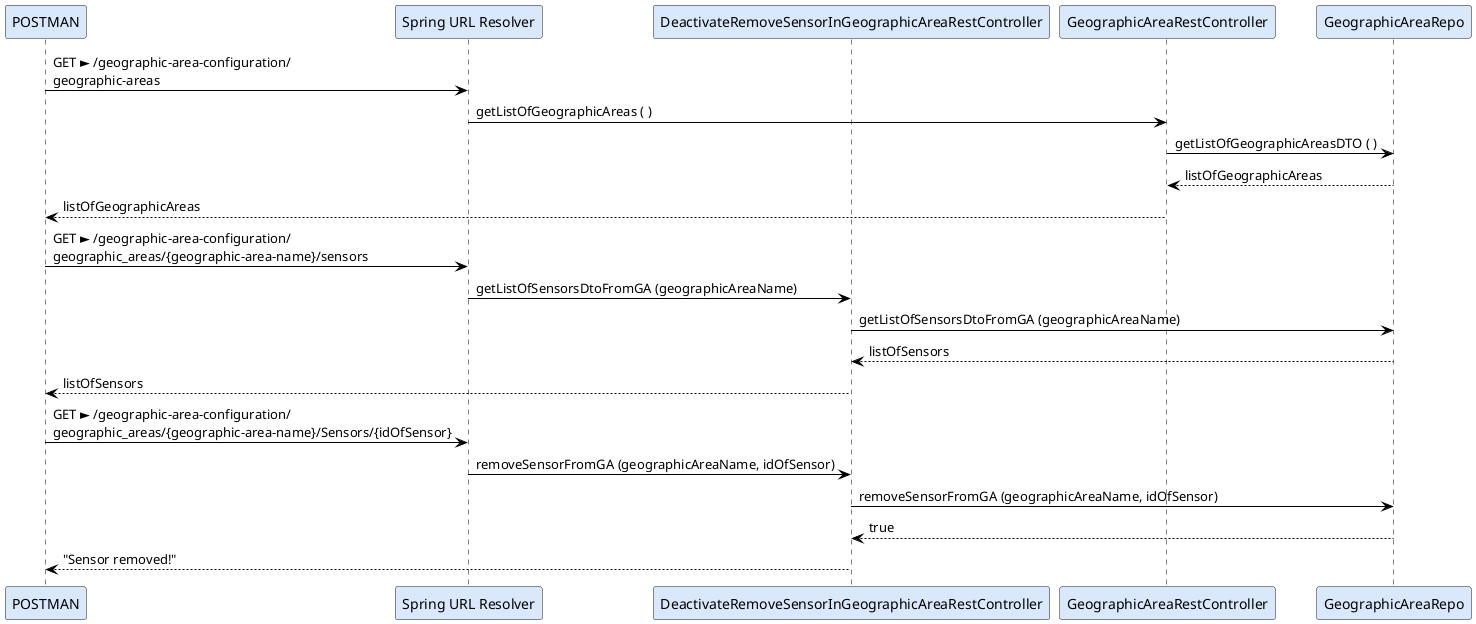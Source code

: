 @startuml
participant "POSTMAN" as U #DAE8FC
participant "Spring URL Resolver" as SR #DAE8FC
participant "DeactivateRemoveSensorInGeographicAreaRestController" as C #DAE8FC
participant "GeographicAreaRestController" as GR #DAE8FC

participant "GeographicAreaRepo" as R #DAE8FC





skinparam actor {
	BorderColor 6C8EBF
}

skinparam participant {
	BorderColor 6C8EBF
}

skinparam shadowing false

skinparam sequence {
	ArrowColor BLACK
	ActorBorderColor DeepSkyBlue
	LifeLineBorderColor BLACK
}

U -> SR:  GET ► /geographic-area-configuration/\ngeographic-areas

SR -> GR: getListOfGeographicAreas ( )

GR -> R: getListOfGeographicAreasDTO ( )

R --> GR: listOfGeographicAreas

GR --> U: listOfGeographicAreas

U-> SR:  GET ► /geographic-area-configuration/\ngeographic_areas/{geographic-area-name}/sensors

SR -> C: getListOfSensorsDtoFromGA (geographicAreaName)

C -> R: getListOfSensorsDtoFromGA (geographicAreaName)

R --> C: listOfSensors

C --> U: listOfSensors

U-> SR:  GET ► /geographic-area-configuration/\ngeographic_areas/{geographic-area-name}/Sensors/{idOfSensor}

SR -> C: removeSensorFromGA (geographicAreaName, idOfSensor)

C -> R: removeSensorFromGA (geographicAreaName, idOfSensor)

R --> C: true

C --> U: "Sensor removed!"

@enduml